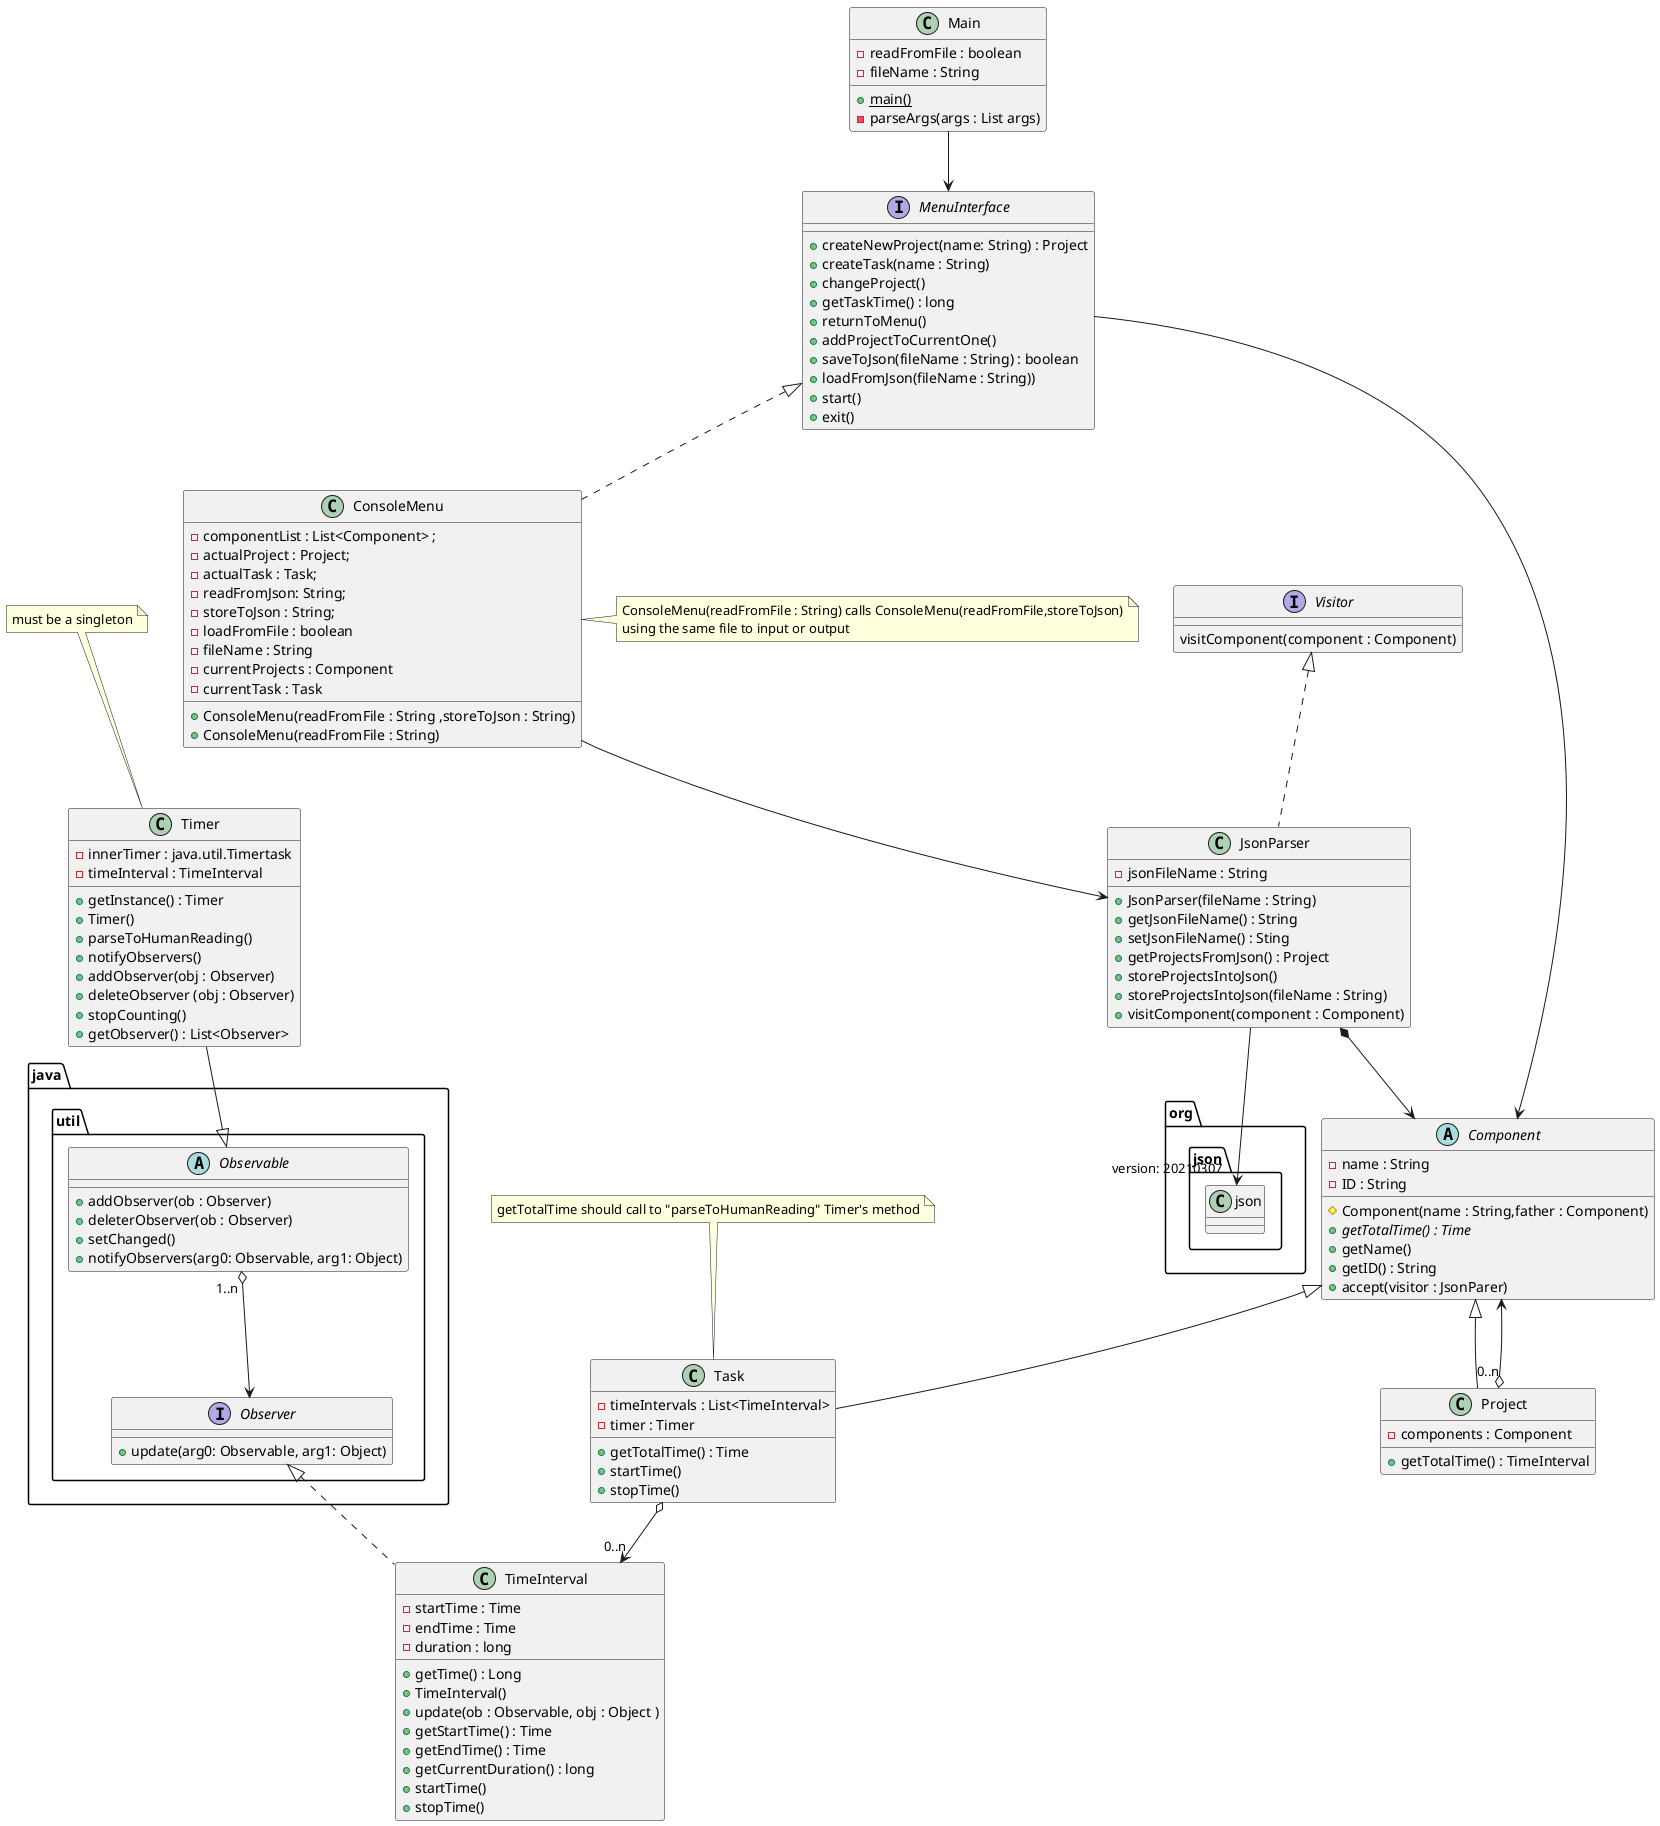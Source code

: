 @startuml
abstract class Component {
    - name : String
    - ID : String
    # Component(name : String,father : Component)
    + {abstract} getTotalTime() : Time
    + getName()
    + getID() : String
    + accept(visitor : JsonParer)
}

class TimeInterval  implements java.util.Observer {
    - startTime : Time
    - endTime : Time
    - duration : long
    + getTime() : Long
    + TimeInterval()
    + update(ob : Observable, obj : Object )
    + getStartTime() : Time
    + getEndTime() : Time
    + getCurrentDuration() : long
    + startTime()
    + stopTime()
}

abstract class java.util.Observable{

+ addObserver(ob : Observer)
+ deleterObserver(ob : Observer)
+ setChanged()
+ notifyObservers(arg0: Observable, arg1: Object)

}

interface java.util.Observer {

+ update(arg0: Observable, arg1: Object)

}

interface Visitor {
    visitComponent(component : Component)
}


class Project extends Component{
    - components : Component
    + getTotalTime() : TimeInterval
}

class Task extends Component {
    - timeIntervals : List<TimeInterval>
    - timer : Timer
    + getTotalTime() : Time
    + startTime()
    + stopTime()
}

class Timer {
    - innerTimer : java.util.Timertask
    - timeInterval : TimeInterval
    + getInstance() : Timer
    + Timer()
    + parseToHumanReading()
    + notifyObservers()
    + addObserver(obj : Observer)
    + deleteObserver (obj : Observer)
    + stopCounting()
    + getObserver() : List<Observer>
}

class JsonParser implements Visitor{
    - jsonFileName : String
    + JsonParser(fileName : String)
    + getJsonFileName() : String
    + setJsonFileName() : Sting
    + getProjectsFromJson() : Project
    + storeProjectsIntoJson()
    + storeProjectsIntoJson(fileName : String)
    + visitComponent(component : Component)
}

class Main {
    - readFromFile : boolean
    - fileName : String
    + {static} main()
    - parseArgs(args : List args)
}

interface MenuInterface {
    + createNewProject(name: String) : Project
    + createTask(name : String)
    + changeProject()
    + getTaskTime() : long
    + returnToMenu()
    + addProjectToCurrentOne()
    + saveToJson(fileName : String) : boolean
    + loadFromJson(fileName : String))
    + start()
    + exit()
}


class ConsoleMenu implements MenuInterface {
    - componentList : List<Component> ;
    - actualProject : Project;
    - actualTask : Task;
    - readFromJson: String;
    - storeToJson : String;
    + ConsoleMenu(readFromFile : String ,storeToJson : String)
    + ConsoleMenu(readFromFile : String)
    - loadFromFile : boolean
    - fileName : String
    - currentProjects : Component
    - currentTask : Task
}

note top of Task {
    getTotalTime should call to "parseToHumanReading" Timer's method
}

note top of Timer {
    must be a singleton
}

note right of ConsoleMenu {
    ConsoleMenu(readFromFile : String) calls ConsoleMenu(readFromFile,storeToJson)
    using the same file to input or output
}

JsonParser --> "version: 20210307" org.json.json
Main --> MenuInterface
ConsoleMenu --> JsonParser
JsonParser *--> Component
Project "0..n" o--> Component
MenuInterface --> Component
Task o--> "0..n" TimeInterval
java.util.Observable "1..n " o--> java.util.Observer
Timer --|> java.util.Observable
@enduml